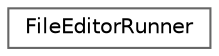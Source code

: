 digraph "Graphical Class Hierarchy"
{
 // LATEX_PDF_SIZE
  bgcolor="transparent";
  edge [fontname=Helvetica,fontsize=10,labelfontname=Helvetica,labelfontsize=10];
  node [fontname=Helvetica,fontsize=10,shape=box,height=0.2,width=0.4];
  rankdir="LR";
  Node0 [id="Node000000",label="FileEditorRunner",height=0.2,width=0.4,color="grey40", fillcolor="white", style="filled",URL="$classFileEditorRunner.html",tooltip="Implementation of program start up to be called by main."];
}
